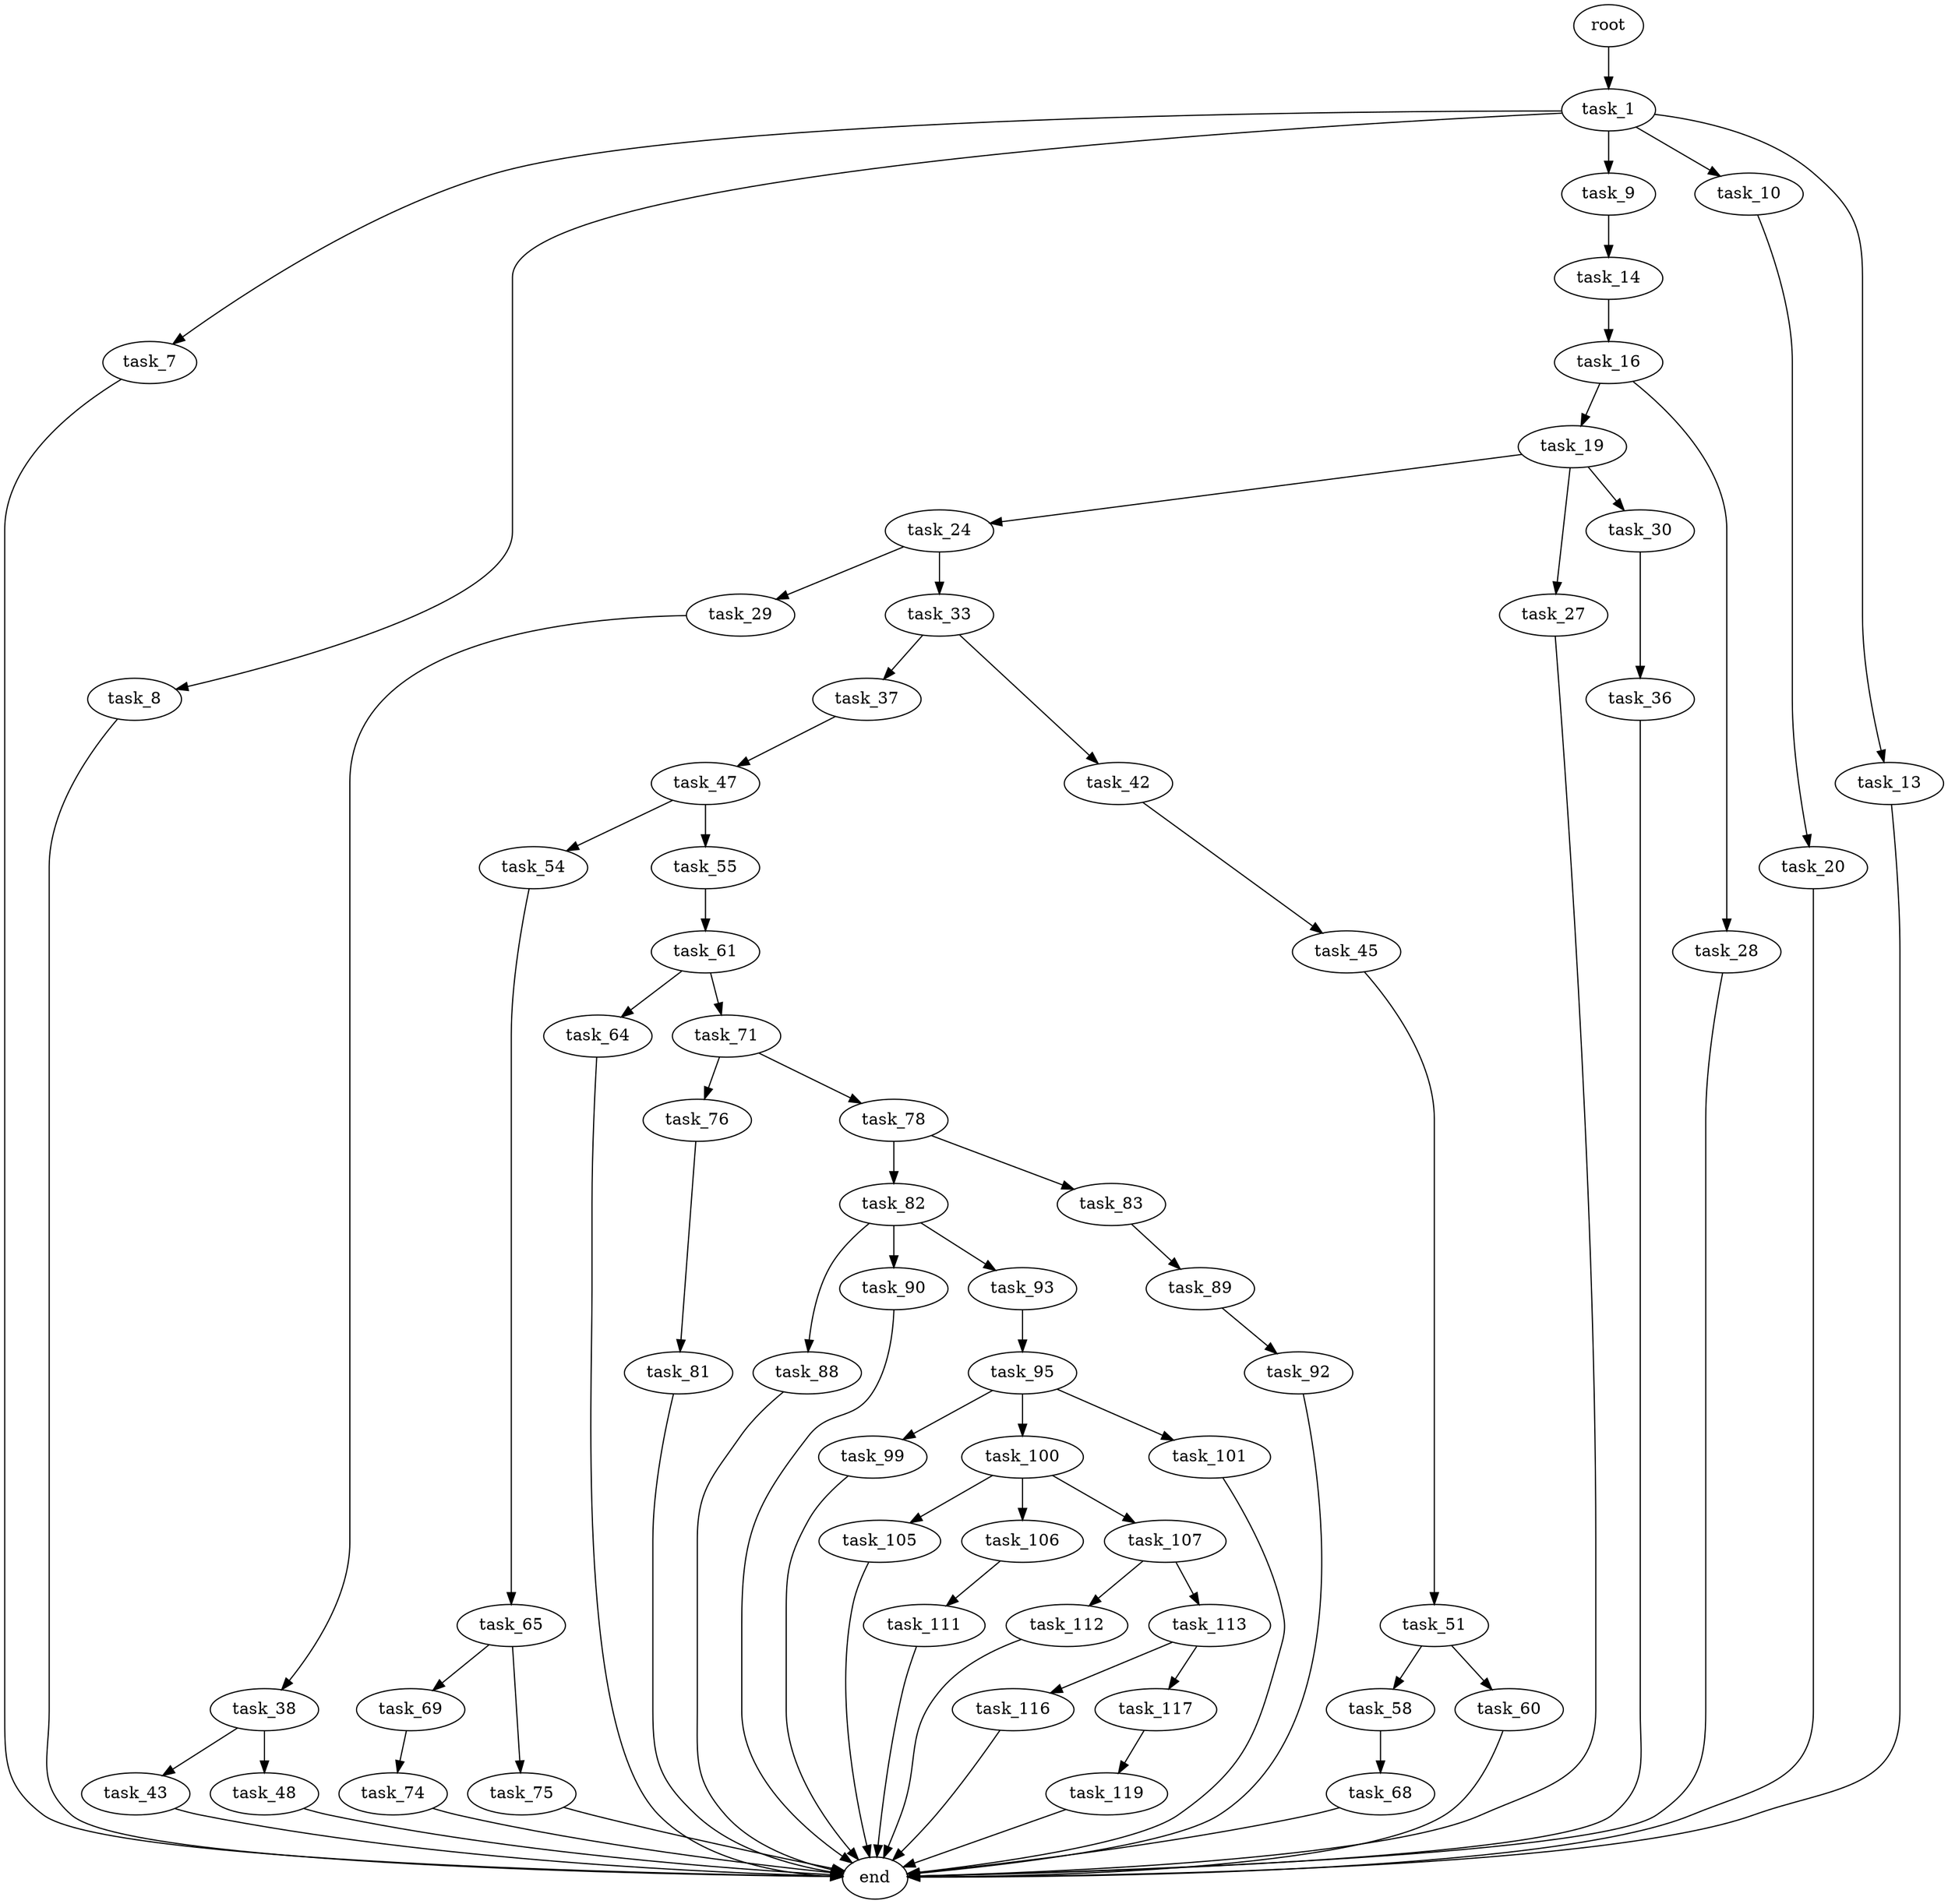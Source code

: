 digraph G {
  root [size="0.000000"];
  task_1 [size="816835078400.000000"];
  task_7 [size="185832402276.000000"];
  task_8 [size="39691065560.000000"];
  task_9 [size="302890163025.000000"];
  task_10 [size="8589934592.000000"];
  task_13 [size="231928233984.000000"];
  end [size="0.000000"];
  task_14 [size="285198346464.000000"];
  task_20 [size="231928233984.000000"];
  task_16 [size="2428051791.000000"];
  task_19 [size="368293445632.000000"];
  task_28 [size="368293445632.000000"];
  task_24 [size="368293445632.000000"];
  task_27 [size="44838639156.000000"];
  task_30 [size="84324446675.000000"];
  task_29 [size="5459004800.000000"];
  task_33 [size="34183317197.000000"];
  task_38 [size="810597304359.000000"];
  task_36 [size="782757789696.000000"];
  task_37 [size="68719476736.000000"];
  task_42 [size="4856020391.000000"];
  task_47 [size="809804335996.000000"];
  task_43 [size="28991029248.000000"];
  task_48 [size="368293445632.000000"];
  task_45 [size="134217728000.000000"];
  task_51 [size="9880537714.000000"];
  task_54 [size="28991029248.000000"];
  task_55 [size="79189933766.000000"];
  task_58 [size="4278681779.000000"];
  task_60 [size="29091472709.000000"];
  task_65 [size="549755813888.000000"];
  task_61 [size="8589934592.000000"];
  task_68 [size="252055122839.000000"];
  task_64 [size="549755813888.000000"];
  task_71 [size="73424818022.000000"];
  task_69 [size="231928233984.000000"];
  task_75 [size="4134517503.000000"];
  task_74 [size="575759269827.000000"];
  task_76 [size="368293445632.000000"];
  task_78 [size="1384783904343.000000"];
  task_81 [size="368293445632.000000"];
  task_82 [size="48250035648.000000"];
  task_83 [size="231928233984.000000"];
  task_88 [size="68719476736.000000"];
  task_90 [size="134217728000.000000"];
  task_93 [size="45105023854.000000"];
  task_89 [size="134217728000.000000"];
  task_92 [size="17988952720.000000"];
  task_95 [size="13138780289.000000"];
  task_99 [size="231928233984.000000"];
  task_100 [size="187685573106.000000"];
  task_101 [size="1073741824000.000000"];
  task_105 [size="31773351538.000000"];
  task_106 [size="3327376568.000000"];
  task_107 [size="68719476736.000000"];
  task_111 [size="1225642153.000000"];
  task_112 [size="1844186666.000000"];
  task_113 [size="522341269008.000000"];
  task_116 [size="2180498306.000000"];
  task_117 [size="407306254848.000000"];
  task_119 [size="96387600396.000000"];

  root -> task_1 [size="1.000000"];
  task_1 -> task_7 [size="679477248.000000"];
  task_1 -> task_8 [size="679477248.000000"];
  task_1 -> task_9 [size="679477248.000000"];
  task_1 -> task_10 [size="679477248.000000"];
  task_1 -> task_13 [size="679477248.000000"];
  task_7 -> end [size="1.000000"];
  task_8 -> end [size="1.000000"];
  task_9 -> task_14 [size="209715200.000000"];
  task_10 -> task_20 [size="33554432.000000"];
  task_13 -> end [size="1.000000"];
  task_14 -> task_16 [size="209715200.000000"];
  task_20 -> end [size="1.000000"];
  task_16 -> task_19 [size="209715200.000000"];
  task_16 -> task_28 [size="209715200.000000"];
  task_19 -> task_24 [size="411041792.000000"];
  task_19 -> task_27 [size="411041792.000000"];
  task_19 -> task_30 [size="411041792.000000"];
  task_28 -> end [size="1.000000"];
  task_24 -> task_29 [size="411041792.000000"];
  task_24 -> task_33 [size="411041792.000000"];
  task_27 -> end [size="1.000000"];
  task_30 -> task_36 [size="301989888.000000"];
  task_29 -> task_38 [size="536870912.000000"];
  task_33 -> task_37 [size="679477248.000000"];
  task_33 -> task_42 [size="679477248.000000"];
  task_38 -> task_43 [size="679477248.000000"];
  task_38 -> task_48 [size="679477248.000000"];
  task_36 -> end [size="1.000000"];
  task_37 -> task_47 [size="134217728.000000"];
  task_42 -> task_45 [size="411041792.000000"];
  task_47 -> task_54 [size="679477248.000000"];
  task_47 -> task_55 [size="679477248.000000"];
  task_43 -> end [size="1.000000"];
  task_48 -> end [size="1.000000"];
  task_45 -> task_51 [size="209715200.000000"];
  task_51 -> task_58 [size="209715200.000000"];
  task_51 -> task_60 [size="209715200.000000"];
  task_54 -> task_65 [size="75497472.000000"];
  task_55 -> task_61 [size="75497472.000000"];
  task_58 -> task_68 [size="134217728.000000"];
  task_60 -> end [size="1.000000"];
  task_65 -> task_69 [size="536870912.000000"];
  task_65 -> task_75 [size="536870912.000000"];
  task_61 -> task_64 [size="33554432.000000"];
  task_61 -> task_71 [size="33554432.000000"];
  task_68 -> end [size="1.000000"];
  task_64 -> end [size="1.000000"];
  task_71 -> task_76 [size="301989888.000000"];
  task_71 -> task_78 [size="301989888.000000"];
  task_69 -> task_74 [size="301989888.000000"];
  task_75 -> end [size="1.000000"];
  task_74 -> end [size="1.000000"];
  task_76 -> task_81 [size="411041792.000000"];
  task_78 -> task_82 [size="838860800.000000"];
  task_78 -> task_83 [size="838860800.000000"];
  task_81 -> end [size="1.000000"];
  task_82 -> task_88 [size="134217728.000000"];
  task_82 -> task_90 [size="134217728.000000"];
  task_82 -> task_93 [size="134217728.000000"];
  task_83 -> task_89 [size="301989888.000000"];
  task_88 -> end [size="1.000000"];
  task_90 -> end [size="1.000000"];
  task_93 -> task_95 [size="33554432.000000"];
  task_89 -> task_92 [size="209715200.000000"];
  task_92 -> end [size="1.000000"];
  task_95 -> task_99 [size="209715200.000000"];
  task_95 -> task_100 [size="209715200.000000"];
  task_95 -> task_101 [size="209715200.000000"];
  task_99 -> end [size="1.000000"];
  task_100 -> task_105 [size="679477248.000000"];
  task_100 -> task_106 [size="679477248.000000"];
  task_100 -> task_107 [size="679477248.000000"];
  task_101 -> end [size="1.000000"];
  task_105 -> end [size="1.000000"];
  task_106 -> task_111 [size="134217728.000000"];
  task_107 -> task_112 [size="134217728.000000"];
  task_107 -> task_113 [size="134217728.000000"];
  task_111 -> end [size="1.000000"];
  task_112 -> end [size="1.000000"];
  task_113 -> task_116 [size="536870912.000000"];
  task_113 -> task_117 [size="536870912.000000"];
  task_116 -> end [size="1.000000"];
  task_117 -> task_119 [size="838860800.000000"];
  task_119 -> end [size="1.000000"];
}

